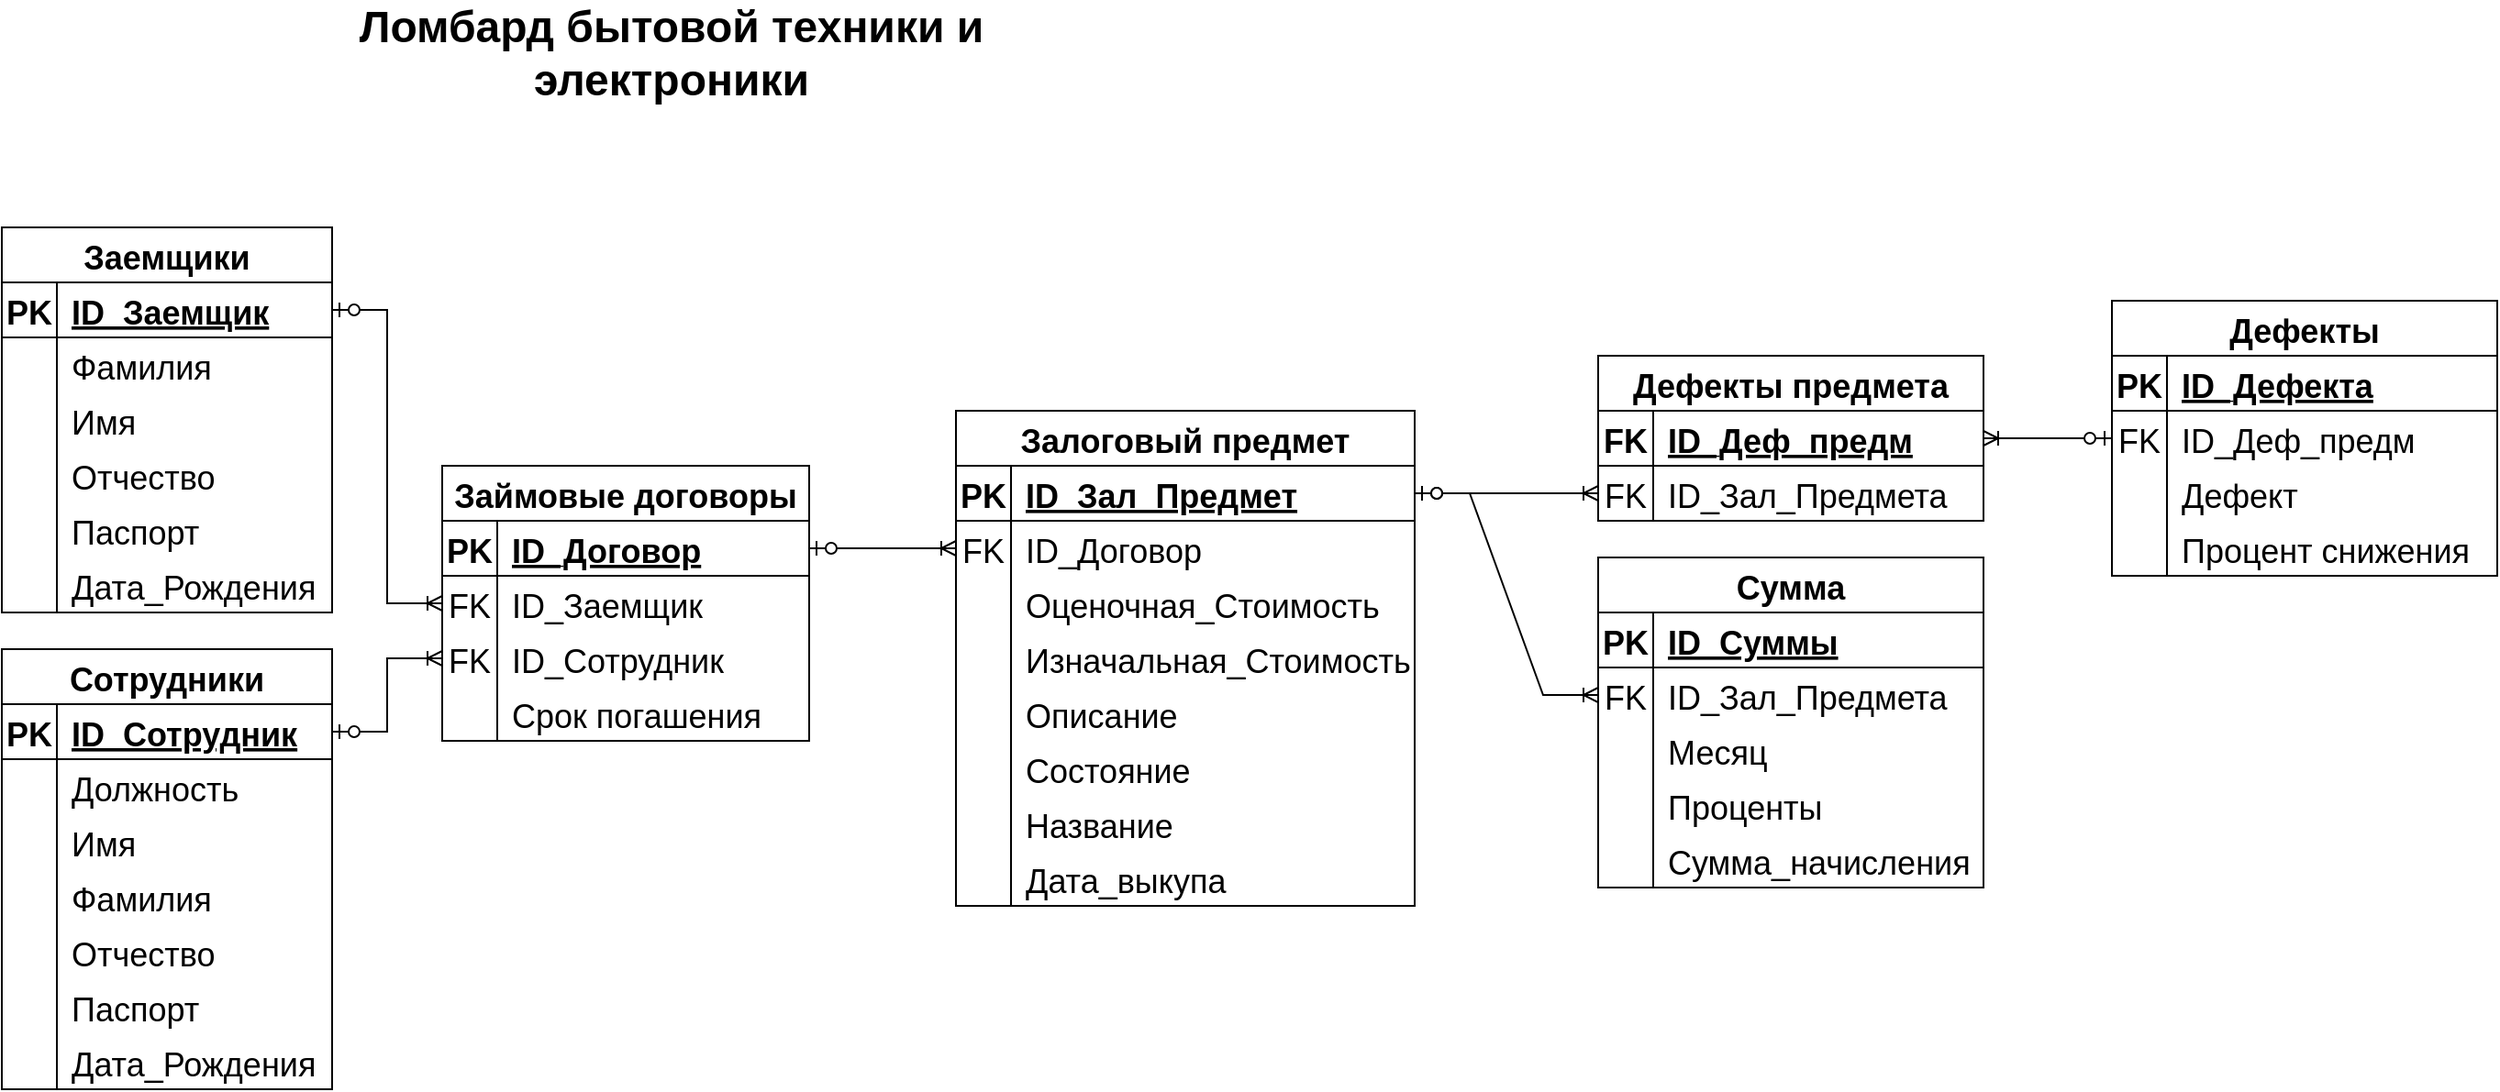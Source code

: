 <mxfile version="21.1.2" type="github">
  <diagram id="R2lEEEUBdFMjLlhIrx00" name="Page-1">
    <mxGraphModel dx="1476" dy="1918" grid="1" gridSize="10" guides="1" tooltips="1" connect="1" arrows="1" fold="1" page="1" pageScale="1" pageWidth="850" pageHeight="1100" math="0" shadow="0" extFonts="Permanent Marker^https://fonts.googleapis.com/css?family=Permanent+Marker">
      <root>
        <mxCell id="0" />
        <mxCell id="1" parent="0" />
        <mxCell id="cnQnPXzfRHeVAS9Msz1v-1" value="&lt;font style=&quot;font-size: 24px;&quot;&gt;&lt;b&gt;Ломбард бытовой техники и электроники&lt;br&gt;&lt;/b&gt;&lt;/font&gt;" style="text;html=1;strokeColor=none;fillColor=none;align=center;verticalAlign=middle;whiteSpace=wrap;rounded=0;" parent="1" vertex="1">
          <mxGeometry x="220" y="-90" width="470" height="30" as="geometry" />
        </mxCell>
        <mxCell id="cnQnPXzfRHeVAS9Msz1v-15" value="Сотрудники" style="shape=table;startSize=30;container=1;collapsible=1;childLayout=tableLayout;fixedRows=1;rowLines=0;fontStyle=1;align=center;resizeLast=1;fontSize=18;" parent="1" vertex="1">
          <mxGeometry x="90" y="250" width="180" height="240" as="geometry" />
        </mxCell>
        <mxCell id="cnQnPXzfRHeVAS9Msz1v-16" value="" style="shape=tableRow;horizontal=0;startSize=0;swimlaneHead=0;swimlaneBody=0;fillColor=none;collapsible=0;dropTarget=0;points=[[0,0.5],[1,0.5]];portConstraint=eastwest;top=0;left=0;right=0;bottom=1;fontSize=18;" parent="cnQnPXzfRHeVAS9Msz1v-15" vertex="1">
          <mxGeometry y="30" width="180" height="30" as="geometry" />
        </mxCell>
        <mxCell id="cnQnPXzfRHeVAS9Msz1v-17" value="PK" style="shape=partialRectangle;connectable=0;fillColor=none;top=0;left=0;bottom=0;right=0;fontStyle=1;overflow=hidden;fontSize=18;" parent="cnQnPXzfRHeVAS9Msz1v-16" vertex="1">
          <mxGeometry width="30" height="30" as="geometry">
            <mxRectangle width="30" height="30" as="alternateBounds" />
          </mxGeometry>
        </mxCell>
        <mxCell id="cnQnPXzfRHeVAS9Msz1v-18" value="ID_Сотрудник" style="shape=partialRectangle;connectable=0;fillColor=none;top=0;left=0;bottom=0;right=0;align=left;spacingLeft=6;fontStyle=5;overflow=hidden;fontSize=18;" parent="cnQnPXzfRHeVAS9Msz1v-16" vertex="1">
          <mxGeometry x="30" width="150" height="30" as="geometry">
            <mxRectangle width="150" height="30" as="alternateBounds" />
          </mxGeometry>
        </mxCell>
        <mxCell id="cnQnPXzfRHeVAS9Msz1v-19" value="" style="shape=tableRow;horizontal=0;startSize=0;swimlaneHead=0;swimlaneBody=0;fillColor=none;collapsible=0;dropTarget=0;points=[[0,0.5],[1,0.5]];portConstraint=eastwest;top=0;left=0;right=0;bottom=0;fontSize=18;" parent="cnQnPXzfRHeVAS9Msz1v-15" vertex="1">
          <mxGeometry y="60" width="180" height="30" as="geometry" />
        </mxCell>
        <mxCell id="cnQnPXzfRHeVAS9Msz1v-20" value="" style="shape=partialRectangle;connectable=0;fillColor=none;top=0;left=0;bottom=0;right=0;editable=1;overflow=hidden;fontSize=18;" parent="cnQnPXzfRHeVAS9Msz1v-19" vertex="1">
          <mxGeometry width="30" height="30" as="geometry">
            <mxRectangle width="30" height="30" as="alternateBounds" />
          </mxGeometry>
        </mxCell>
        <mxCell id="cnQnPXzfRHeVAS9Msz1v-21" value="Должность" style="shape=partialRectangle;connectable=0;fillColor=none;top=0;left=0;bottom=0;right=0;align=left;spacingLeft=6;overflow=hidden;fontSize=18;" parent="cnQnPXzfRHeVAS9Msz1v-19" vertex="1">
          <mxGeometry x="30" width="150" height="30" as="geometry">
            <mxRectangle width="150" height="30" as="alternateBounds" />
          </mxGeometry>
        </mxCell>
        <mxCell id="cnQnPXzfRHeVAS9Msz1v-22" value="" style="shape=tableRow;horizontal=0;startSize=0;swimlaneHead=0;swimlaneBody=0;fillColor=none;collapsible=0;dropTarget=0;points=[[0,0.5],[1,0.5]];portConstraint=eastwest;top=0;left=0;right=0;bottom=0;fontSize=18;" parent="cnQnPXzfRHeVAS9Msz1v-15" vertex="1">
          <mxGeometry y="90" width="180" height="30" as="geometry" />
        </mxCell>
        <mxCell id="cnQnPXzfRHeVAS9Msz1v-23" value="" style="shape=partialRectangle;connectable=0;fillColor=none;top=0;left=0;bottom=0;right=0;editable=1;overflow=hidden;fontSize=18;" parent="cnQnPXzfRHeVAS9Msz1v-22" vertex="1">
          <mxGeometry width="30" height="30" as="geometry">
            <mxRectangle width="30" height="30" as="alternateBounds" />
          </mxGeometry>
        </mxCell>
        <mxCell id="cnQnPXzfRHeVAS9Msz1v-24" value="Имя" style="shape=partialRectangle;connectable=0;fillColor=none;top=0;left=0;bottom=0;right=0;align=left;spacingLeft=6;overflow=hidden;fontSize=18;" parent="cnQnPXzfRHeVAS9Msz1v-22" vertex="1">
          <mxGeometry x="30" width="150" height="30" as="geometry">
            <mxRectangle width="150" height="30" as="alternateBounds" />
          </mxGeometry>
        </mxCell>
        <mxCell id="cnQnPXzfRHeVAS9Msz1v-25" value="" style="shape=tableRow;horizontal=0;startSize=0;swimlaneHead=0;swimlaneBody=0;fillColor=none;collapsible=0;dropTarget=0;points=[[0,0.5],[1,0.5]];portConstraint=eastwest;top=0;left=0;right=0;bottom=0;fontSize=18;" parent="cnQnPXzfRHeVAS9Msz1v-15" vertex="1">
          <mxGeometry y="120" width="180" height="30" as="geometry" />
        </mxCell>
        <mxCell id="cnQnPXzfRHeVAS9Msz1v-26" value="" style="shape=partialRectangle;connectable=0;fillColor=none;top=0;left=0;bottom=0;right=0;editable=1;overflow=hidden;fontSize=18;" parent="cnQnPXzfRHeVAS9Msz1v-25" vertex="1">
          <mxGeometry width="30" height="30" as="geometry">
            <mxRectangle width="30" height="30" as="alternateBounds" />
          </mxGeometry>
        </mxCell>
        <mxCell id="cnQnPXzfRHeVAS9Msz1v-27" value="Фамилия" style="shape=partialRectangle;connectable=0;fillColor=none;top=0;left=0;bottom=0;right=0;align=left;spacingLeft=6;overflow=hidden;fontSize=18;" parent="cnQnPXzfRHeVAS9Msz1v-25" vertex="1">
          <mxGeometry x="30" width="150" height="30" as="geometry">
            <mxRectangle width="150" height="30" as="alternateBounds" />
          </mxGeometry>
        </mxCell>
        <mxCell id="cnQnPXzfRHeVAS9Msz1v-80" value="" style="shape=tableRow;horizontal=0;startSize=0;swimlaneHead=0;swimlaneBody=0;fillColor=none;collapsible=0;dropTarget=0;points=[[0,0.5],[1,0.5]];portConstraint=eastwest;top=0;left=0;right=0;bottom=0;fontSize=18;" parent="cnQnPXzfRHeVAS9Msz1v-15" vertex="1">
          <mxGeometry y="150" width="180" height="30" as="geometry" />
        </mxCell>
        <mxCell id="cnQnPXzfRHeVAS9Msz1v-81" value="" style="shape=partialRectangle;connectable=0;fillColor=none;top=0;left=0;bottom=0;right=0;editable=1;overflow=hidden;fontSize=18;" parent="cnQnPXzfRHeVAS9Msz1v-80" vertex="1">
          <mxGeometry width="30" height="30" as="geometry">
            <mxRectangle width="30" height="30" as="alternateBounds" />
          </mxGeometry>
        </mxCell>
        <mxCell id="cnQnPXzfRHeVAS9Msz1v-82" value="Отчество" style="shape=partialRectangle;connectable=0;fillColor=none;top=0;left=0;bottom=0;right=0;align=left;spacingLeft=6;overflow=hidden;fontSize=18;" parent="cnQnPXzfRHeVAS9Msz1v-80" vertex="1">
          <mxGeometry x="30" width="150" height="30" as="geometry">
            <mxRectangle width="150" height="30" as="alternateBounds" />
          </mxGeometry>
        </mxCell>
        <mxCell id="cnQnPXzfRHeVAS9Msz1v-83" value="" style="shape=tableRow;horizontal=0;startSize=0;swimlaneHead=0;swimlaneBody=0;fillColor=none;collapsible=0;dropTarget=0;points=[[0,0.5],[1,0.5]];portConstraint=eastwest;top=0;left=0;right=0;bottom=0;fontSize=18;" parent="cnQnPXzfRHeVAS9Msz1v-15" vertex="1">
          <mxGeometry y="180" width="180" height="30" as="geometry" />
        </mxCell>
        <mxCell id="cnQnPXzfRHeVAS9Msz1v-84" value="" style="shape=partialRectangle;connectable=0;fillColor=none;top=0;left=0;bottom=0;right=0;editable=1;overflow=hidden;fontSize=18;" parent="cnQnPXzfRHeVAS9Msz1v-83" vertex="1">
          <mxGeometry width="30" height="30" as="geometry">
            <mxRectangle width="30" height="30" as="alternateBounds" />
          </mxGeometry>
        </mxCell>
        <mxCell id="cnQnPXzfRHeVAS9Msz1v-85" value="Паспорт" style="shape=partialRectangle;connectable=0;fillColor=none;top=0;left=0;bottom=0;right=0;align=left;spacingLeft=6;overflow=hidden;fontSize=18;" parent="cnQnPXzfRHeVAS9Msz1v-83" vertex="1">
          <mxGeometry x="30" width="150" height="30" as="geometry">
            <mxRectangle width="150" height="30" as="alternateBounds" />
          </mxGeometry>
        </mxCell>
        <mxCell id="cnQnPXzfRHeVAS9Msz1v-86" value="" style="shape=tableRow;horizontal=0;startSize=0;swimlaneHead=0;swimlaneBody=0;fillColor=none;collapsible=0;dropTarget=0;points=[[0,0.5],[1,0.5]];portConstraint=eastwest;top=0;left=0;right=0;bottom=0;fontSize=18;" parent="cnQnPXzfRHeVAS9Msz1v-15" vertex="1">
          <mxGeometry y="210" width="180" height="30" as="geometry" />
        </mxCell>
        <mxCell id="cnQnPXzfRHeVAS9Msz1v-87" value="" style="shape=partialRectangle;connectable=0;fillColor=none;top=0;left=0;bottom=0;right=0;editable=1;overflow=hidden;fontSize=18;" parent="cnQnPXzfRHeVAS9Msz1v-86" vertex="1">
          <mxGeometry width="30" height="30" as="geometry">
            <mxRectangle width="30" height="30" as="alternateBounds" />
          </mxGeometry>
        </mxCell>
        <mxCell id="cnQnPXzfRHeVAS9Msz1v-88" value="Дата_Рождения" style="shape=partialRectangle;connectable=0;fillColor=none;top=0;left=0;bottom=0;right=0;align=left;spacingLeft=6;overflow=hidden;fontSize=18;" parent="cnQnPXzfRHeVAS9Msz1v-86" vertex="1">
          <mxGeometry x="30" width="150" height="30" as="geometry">
            <mxRectangle width="150" height="30" as="alternateBounds" />
          </mxGeometry>
        </mxCell>
        <mxCell id="cnQnPXzfRHeVAS9Msz1v-28" value="Заемщики" style="shape=table;startSize=30;container=1;collapsible=1;childLayout=tableLayout;fixedRows=1;rowLines=0;fontStyle=1;align=center;resizeLast=1;fontSize=18;" parent="1" vertex="1">
          <mxGeometry x="90" y="20" width="180" height="210" as="geometry" />
        </mxCell>
        <mxCell id="cnQnPXzfRHeVAS9Msz1v-29" value="" style="shape=tableRow;horizontal=0;startSize=0;swimlaneHead=0;swimlaneBody=0;fillColor=none;collapsible=0;dropTarget=0;points=[[0,0.5],[1,0.5]];portConstraint=eastwest;top=0;left=0;right=0;bottom=1;fontSize=18;" parent="cnQnPXzfRHeVAS9Msz1v-28" vertex="1">
          <mxGeometry y="30" width="180" height="30" as="geometry" />
        </mxCell>
        <mxCell id="cnQnPXzfRHeVAS9Msz1v-30" value="PK" style="shape=partialRectangle;connectable=0;fillColor=none;top=0;left=0;bottom=0;right=0;fontStyle=1;overflow=hidden;fontSize=18;" parent="cnQnPXzfRHeVAS9Msz1v-29" vertex="1">
          <mxGeometry width="30" height="30" as="geometry">
            <mxRectangle width="30" height="30" as="alternateBounds" />
          </mxGeometry>
        </mxCell>
        <mxCell id="cnQnPXzfRHeVAS9Msz1v-31" value="ID_Заемщик" style="shape=partialRectangle;connectable=0;fillColor=none;top=0;left=0;bottom=0;right=0;align=left;spacingLeft=6;fontStyle=5;overflow=hidden;fontSize=18;" parent="cnQnPXzfRHeVAS9Msz1v-29" vertex="1">
          <mxGeometry x="30" width="150" height="30" as="geometry">
            <mxRectangle width="150" height="30" as="alternateBounds" />
          </mxGeometry>
        </mxCell>
        <mxCell id="cnQnPXzfRHeVAS9Msz1v-32" value="" style="shape=tableRow;horizontal=0;startSize=0;swimlaneHead=0;swimlaneBody=0;fillColor=none;collapsible=0;dropTarget=0;points=[[0,0.5],[1,0.5]];portConstraint=eastwest;top=0;left=0;right=0;bottom=0;fontSize=18;" parent="cnQnPXzfRHeVAS9Msz1v-28" vertex="1">
          <mxGeometry y="60" width="180" height="30" as="geometry" />
        </mxCell>
        <mxCell id="cnQnPXzfRHeVAS9Msz1v-33" value="" style="shape=partialRectangle;connectable=0;fillColor=none;top=0;left=0;bottom=0;right=0;editable=1;overflow=hidden;fontSize=18;" parent="cnQnPXzfRHeVAS9Msz1v-32" vertex="1">
          <mxGeometry width="30" height="30" as="geometry">
            <mxRectangle width="30" height="30" as="alternateBounds" />
          </mxGeometry>
        </mxCell>
        <mxCell id="cnQnPXzfRHeVAS9Msz1v-34" value="Фамилия" style="shape=partialRectangle;connectable=0;fillColor=none;top=0;left=0;bottom=0;right=0;align=left;spacingLeft=6;overflow=hidden;fontSize=18;" parent="cnQnPXzfRHeVAS9Msz1v-32" vertex="1">
          <mxGeometry x="30" width="150" height="30" as="geometry">
            <mxRectangle width="150" height="30" as="alternateBounds" />
          </mxGeometry>
        </mxCell>
        <mxCell id="cnQnPXzfRHeVAS9Msz1v-35" value="" style="shape=tableRow;horizontal=0;startSize=0;swimlaneHead=0;swimlaneBody=0;fillColor=none;collapsible=0;dropTarget=0;points=[[0,0.5],[1,0.5]];portConstraint=eastwest;top=0;left=0;right=0;bottom=0;fontSize=18;" parent="cnQnPXzfRHeVAS9Msz1v-28" vertex="1">
          <mxGeometry y="90" width="180" height="30" as="geometry" />
        </mxCell>
        <mxCell id="cnQnPXzfRHeVAS9Msz1v-36" value="" style="shape=partialRectangle;connectable=0;fillColor=none;top=0;left=0;bottom=0;right=0;editable=1;overflow=hidden;fontSize=18;" parent="cnQnPXzfRHeVAS9Msz1v-35" vertex="1">
          <mxGeometry width="30" height="30" as="geometry">
            <mxRectangle width="30" height="30" as="alternateBounds" />
          </mxGeometry>
        </mxCell>
        <mxCell id="cnQnPXzfRHeVAS9Msz1v-37" value="Имя" style="shape=partialRectangle;connectable=0;fillColor=none;top=0;left=0;bottom=0;right=0;align=left;spacingLeft=6;overflow=hidden;fontSize=18;" parent="cnQnPXzfRHeVAS9Msz1v-35" vertex="1">
          <mxGeometry x="30" width="150" height="30" as="geometry">
            <mxRectangle width="150" height="30" as="alternateBounds" />
          </mxGeometry>
        </mxCell>
        <mxCell id="cnQnPXzfRHeVAS9Msz1v-38" value="" style="shape=tableRow;horizontal=0;startSize=0;swimlaneHead=0;swimlaneBody=0;fillColor=none;collapsible=0;dropTarget=0;points=[[0,0.5],[1,0.5]];portConstraint=eastwest;top=0;left=0;right=0;bottom=0;fontSize=18;" parent="cnQnPXzfRHeVAS9Msz1v-28" vertex="1">
          <mxGeometry y="120" width="180" height="30" as="geometry" />
        </mxCell>
        <mxCell id="cnQnPXzfRHeVAS9Msz1v-39" value="" style="shape=partialRectangle;connectable=0;fillColor=none;top=0;left=0;bottom=0;right=0;editable=1;overflow=hidden;fontSize=18;" parent="cnQnPXzfRHeVAS9Msz1v-38" vertex="1">
          <mxGeometry width="30" height="30" as="geometry">
            <mxRectangle width="30" height="30" as="alternateBounds" />
          </mxGeometry>
        </mxCell>
        <mxCell id="cnQnPXzfRHeVAS9Msz1v-40" value="Отчество" style="shape=partialRectangle;connectable=0;fillColor=none;top=0;left=0;bottom=0;right=0;align=left;spacingLeft=6;overflow=hidden;fontSize=18;" parent="cnQnPXzfRHeVAS9Msz1v-38" vertex="1">
          <mxGeometry x="30" width="150" height="30" as="geometry">
            <mxRectangle width="150" height="30" as="alternateBounds" />
          </mxGeometry>
        </mxCell>
        <mxCell id="cnQnPXzfRHeVAS9Msz1v-89" value="" style="shape=tableRow;horizontal=0;startSize=0;swimlaneHead=0;swimlaneBody=0;fillColor=none;collapsible=0;dropTarget=0;points=[[0,0.5],[1,0.5]];portConstraint=eastwest;top=0;left=0;right=0;bottom=0;fontSize=18;" parent="cnQnPXzfRHeVAS9Msz1v-28" vertex="1">
          <mxGeometry y="150" width="180" height="30" as="geometry" />
        </mxCell>
        <mxCell id="cnQnPXzfRHeVAS9Msz1v-90" value="" style="shape=partialRectangle;connectable=0;fillColor=none;top=0;left=0;bottom=0;right=0;editable=1;overflow=hidden;fontSize=18;" parent="cnQnPXzfRHeVAS9Msz1v-89" vertex="1">
          <mxGeometry width="30" height="30" as="geometry">
            <mxRectangle width="30" height="30" as="alternateBounds" />
          </mxGeometry>
        </mxCell>
        <mxCell id="cnQnPXzfRHeVAS9Msz1v-91" value="Паспорт" style="shape=partialRectangle;connectable=0;fillColor=none;top=0;left=0;bottom=0;right=0;align=left;spacingLeft=6;overflow=hidden;fontSize=18;" parent="cnQnPXzfRHeVAS9Msz1v-89" vertex="1">
          <mxGeometry x="30" width="150" height="30" as="geometry">
            <mxRectangle width="150" height="30" as="alternateBounds" />
          </mxGeometry>
        </mxCell>
        <mxCell id="cnQnPXzfRHeVAS9Msz1v-92" value="" style="shape=tableRow;horizontal=0;startSize=0;swimlaneHead=0;swimlaneBody=0;fillColor=none;collapsible=0;dropTarget=0;points=[[0,0.5],[1,0.5]];portConstraint=eastwest;top=0;left=0;right=0;bottom=0;fontSize=18;" parent="cnQnPXzfRHeVAS9Msz1v-28" vertex="1">
          <mxGeometry y="180" width="180" height="30" as="geometry" />
        </mxCell>
        <mxCell id="cnQnPXzfRHeVAS9Msz1v-93" value="" style="shape=partialRectangle;connectable=0;fillColor=none;top=0;left=0;bottom=0;right=0;editable=1;overflow=hidden;fontSize=18;" parent="cnQnPXzfRHeVAS9Msz1v-92" vertex="1">
          <mxGeometry width="30" height="30" as="geometry">
            <mxRectangle width="30" height="30" as="alternateBounds" />
          </mxGeometry>
        </mxCell>
        <mxCell id="cnQnPXzfRHeVAS9Msz1v-94" value="Дата_Рождения" style="shape=partialRectangle;connectable=0;fillColor=none;top=0;left=0;bottom=0;right=0;align=left;spacingLeft=6;overflow=hidden;fontSize=18;" parent="cnQnPXzfRHeVAS9Msz1v-92" vertex="1">
          <mxGeometry x="30" width="150" height="30" as="geometry">
            <mxRectangle width="150" height="30" as="alternateBounds" />
          </mxGeometry>
        </mxCell>
        <mxCell id="cnQnPXzfRHeVAS9Msz1v-41" value="Займовые договоры" style="shape=table;startSize=30;container=1;collapsible=1;childLayout=tableLayout;fixedRows=1;rowLines=0;fontStyle=1;align=center;resizeLast=1;fontSize=18;" parent="1" vertex="1">
          <mxGeometry x="330" y="150" width="200" height="150" as="geometry" />
        </mxCell>
        <mxCell id="cnQnPXzfRHeVAS9Msz1v-42" value="" style="shape=tableRow;horizontal=0;startSize=0;swimlaneHead=0;swimlaneBody=0;fillColor=none;collapsible=0;dropTarget=0;points=[[0,0.5],[1,0.5]];portConstraint=eastwest;top=0;left=0;right=0;bottom=1;fontSize=18;" parent="cnQnPXzfRHeVAS9Msz1v-41" vertex="1">
          <mxGeometry y="30" width="200" height="30" as="geometry" />
        </mxCell>
        <mxCell id="cnQnPXzfRHeVAS9Msz1v-43" value="PK" style="shape=partialRectangle;connectable=0;fillColor=none;top=0;left=0;bottom=0;right=0;fontStyle=1;overflow=hidden;fontSize=18;" parent="cnQnPXzfRHeVAS9Msz1v-42" vertex="1">
          <mxGeometry width="30" height="30" as="geometry">
            <mxRectangle width="30" height="30" as="alternateBounds" />
          </mxGeometry>
        </mxCell>
        <mxCell id="cnQnPXzfRHeVAS9Msz1v-44" value="ID_Договор" style="shape=partialRectangle;connectable=0;fillColor=none;top=0;left=0;bottom=0;right=0;align=left;spacingLeft=6;fontStyle=5;overflow=hidden;fontSize=18;" parent="cnQnPXzfRHeVAS9Msz1v-42" vertex="1">
          <mxGeometry x="30" width="170" height="30" as="geometry">
            <mxRectangle width="170" height="30" as="alternateBounds" />
          </mxGeometry>
        </mxCell>
        <mxCell id="cnQnPXzfRHeVAS9Msz1v-48" value="" style="shape=tableRow;horizontal=0;startSize=0;swimlaneHead=0;swimlaneBody=0;fillColor=none;collapsible=0;dropTarget=0;points=[[0,0.5],[1,0.5]];portConstraint=eastwest;top=0;left=0;right=0;bottom=0;fontSize=18;" parent="cnQnPXzfRHeVAS9Msz1v-41" vertex="1">
          <mxGeometry y="60" width="200" height="30" as="geometry" />
        </mxCell>
        <mxCell id="cnQnPXzfRHeVAS9Msz1v-49" value="FK" style="shape=partialRectangle;connectable=0;fillColor=none;top=0;left=0;bottom=0;right=0;editable=1;overflow=hidden;fontSize=18;" parent="cnQnPXzfRHeVAS9Msz1v-48" vertex="1">
          <mxGeometry width="30" height="30" as="geometry">
            <mxRectangle width="30" height="30" as="alternateBounds" />
          </mxGeometry>
        </mxCell>
        <mxCell id="cnQnPXzfRHeVAS9Msz1v-50" value="ID_Заемщик" style="shape=partialRectangle;connectable=0;fillColor=none;top=0;left=0;bottom=0;right=0;align=left;spacingLeft=6;overflow=hidden;fontSize=18;" parent="cnQnPXzfRHeVAS9Msz1v-48" vertex="1">
          <mxGeometry x="30" width="170" height="30" as="geometry">
            <mxRectangle width="170" height="30" as="alternateBounds" />
          </mxGeometry>
        </mxCell>
        <mxCell id="cnQnPXzfRHeVAS9Msz1v-51" value="" style="shape=tableRow;horizontal=0;startSize=0;swimlaneHead=0;swimlaneBody=0;fillColor=none;collapsible=0;dropTarget=0;points=[[0,0.5],[1,0.5]];portConstraint=eastwest;top=0;left=0;right=0;bottom=0;fontSize=18;" parent="cnQnPXzfRHeVAS9Msz1v-41" vertex="1">
          <mxGeometry y="90" width="200" height="30" as="geometry" />
        </mxCell>
        <mxCell id="cnQnPXzfRHeVAS9Msz1v-52" value="FK" style="shape=partialRectangle;connectable=0;fillColor=none;top=0;left=0;bottom=0;right=0;editable=1;overflow=hidden;fontSize=18;" parent="cnQnPXzfRHeVAS9Msz1v-51" vertex="1">
          <mxGeometry width="30" height="30" as="geometry">
            <mxRectangle width="30" height="30" as="alternateBounds" />
          </mxGeometry>
        </mxCell>
        <mxCell id="cnQnPXzfRHeVAS9Msz1v-53" value="ID_Сотрудник" style="shape=partialRectangle;connectable=0;fillColor=none;top=0;left=0;bottom=0;right=0;align=left;spacingLeft=6;overflow=hidden;fontSize=18;" parent="cnQnPXzfRHeVAS9Msz1v-51" vertex="1">
          <mxGeometry x="30" width="170" height="30" as="geometry">
            <mxRectangle width="170" height="30" as="alternateBounds" />
          </mxGeometry>
        </mxCell>
        <mxCell id="cnQnPXzfRHeVAS9Msz1v-114" value="" style="shape=tableRow;horizontal=0;startSize=0;swimlaneHead=0;swimlaneBody=0;fillColor=none;collapsible=0;dropTarget=0;points=[[0,0.5],[1,0.5]];portConstraint=eastwest;top=0;left=0;right=0;bottom=0;fontSize=18;" parent="cnQnPXzfRHeVAS9Msz1v-41" vertex="1">
          <mxGeometry y="120" width="200" height="30" as="geometry" />
        </mxCell>
        <mxCell id="cnQnPXzfRHeVAS9Msz1v-115" value="" style="shape=partialRectangle;connectable=0;fillColor=none;top=0;left=0;bottom=0;right=0;editable=1;overflow=hidden;fontSize=18;" parent="cnQnPXzfRHeVAS9Msz1v-114" vertex="1">
          <mxGeometry width="30" height="30" as="geometry">
            <mxRectangle width="30" height="30" as="alternateBounds" />
          </mxGeometry>
        </mxCell>
        <mxCell id="cnQnPXzfRHeVAS9Msz1v-116" value="Срок погашения" style="shape=partialRectangle;connectable=0;fillColor=none;top=0;left=0;bottom=0;right=0;align=left;spacingLeft=6;overflow=hidden;fontSize=18;" parent="cnQnPXzfRHeVAS9Msz1v-114" vertex="1">
          <mxGeometry x="30" width="170" height="30" as="geometry">
            <mxRectangle width="170" height="30" as="alternateBounds" />
          </mxGeometry>
        </mxCell>
        <mxCell id="cnQnPXzfRHeVAS9Msz1v-54" value="Залоговый предмет" style="shape=table;startSize=30;container=1;collapsible=1;childLayout=tableLayout;fixedRows=1;rowLines=0;fontStyle=1;align=center;resizeLast=1;fontSize=18;" parent="1" vertex="1">
          <mxGeometry x="610" y="120" width="250" height="270" as="geometry" />
        </mxCell>
        <mxCell id="cnQnPXzfRHeVAS9Msz1v-55" value="" style="shape=tableRow;horizontal=0;startSize=0;swimlaneHead=0;swimlaneBody=0;fillColor=none;collapsible=0;dropTarget=0;points=[[0,0.5],[1,0.5]];portConstraint=eastwest;top=0;left=0;right=0;bottom=1;fontSize=18;" parent="cnQnPXzfRHeVAS9Msz1v-54" vertex="1">
          <mxGeometry y="30" width="250" height="30" as="geometry" />
        </mxCell>
        <mxCell id="cnQnPXzfRHeVAS9Msz1v-56" value="PK" style="shape=partialRectangle;connectable=0;fillColor=none;top=0;left=0;bottom=0;right=0;fontStyle=1;overflow=hidden;fontSize=18;" parent="cnQnPXzfRHeVAS9Msz1v-55" vertex="1">
          <mxGeometry width="30" height="30" as="geometry">
            <mxRectangle width="30" height="30" as="alternateBounds" />
          </mxGeometry>
        </mxCell>
        <mxCell id="cnQnPXzfRHeVAS9Msz1v-57" value="ID_Зал_Предмет" style="shape=partialRectangle;connectable=0;fillColor=none;top=0;left=0;bottom=0;right=0;align=left;spacingLeft=6;fontStyle=5;overflow=hidden;fontSize=18;" parent="cnQnPXzfRHeVAS9Msz1v-55" vertex="1">
          <mxGeometry x="30" width="220" height="30" as="geometry">
            <mxRectangle width="220" height="30" as="alternateBounds" />
          </mxGeometry>
        </mxCell>
        <mxCell id="LbuiOVYZbBB1ySphEuYc-32" value="" style="shape=tableRow;horizontal=0;startSize=0;swimlaneHead=0;swimlaneBody=0;fillColor=none;collapsible=0;dropTarget=0;points=[[0,0.5],[1,0.5]];portConstraint=eastwest;top=0;left=0;right=0;bottom=0;fontSize=18;" parent="cnQnPXzfRHeVAS9Msz1v-54" vertex="1">
          <mxGeometry y="60" width="250" height="30" as="geometry" />
        </mxCell>
        <mxCell id="LbuiOVYZbBB1ySphEuYc-33" value="FK" style="shape=partialRectangle;connectable=0;fillColor=none;top=0;left=0;bottom=0;right=0;editable=1;overflow=hidden;fontSize=18;" parent="LbuiOVYZbBB1ySphEuYc-32" vertex="1">
          <mxGeometry width="30" height="30" as="geometry">
            <mxRectangle width="30" height="30" as="alternateBounds" />
          </mxGeometry>
        </mxCell>
        <mxCell id="LbuiOVYZbBB1ySphEuYc-34" value="ID_Договор" style="shape=partialRectangle;connectable=0;fillColor=none;top=0;left=0;bottom=0;right=0;align=left;spacingLeft=6;overflow=hidden;fontSize=18;" parent="LbuiOVYZbBB1ySphEuYc-32" vertex="1">
          <mxGeometry x="30" width="220" height="30" as="geometry">
            <mxRectangle width="220" height="30" as="alternateBounds" />
          </mxGeometry>
        </mxCell>
        <mxCell id="cnQnPXzfRHeVAS9Msz1v-58" value="" style="shape=tableRow;horizontal=0;startSize=0;swimlaneHead=0;swimlaneBody=0;fillColor=none;collapsible=0;dropTarget=0;points=[[0,0.5],[1,0.5]];portConstraint=eastwest;top=0;left=0;right=0;bottom=0;fontSize=18;" parent="cnQnPXzfRHeVAS9Msz1v-54" vertex="1">
          <mxGeometry y="90" width="250" height="30" as="geometry" />
        </mxCell>
        <mxCell id="cnQnPXzfRHeVAS9Msz1v-59" value="" style="shape=partialRectangle;connectable=0;fillColor=none;top=0;left=0;bottom=0;right=0;editable=1;overflow=hidden;fontSize=18;" parent="cnQnPXzfRHeVAS9Msz1v-58" vertex="1">
          <mxGeometry width="30" height="30" as="geometry">
            <mxRectangle width="30" height="30" as="alternateBounds" />
          </mxGeometry>
        </mxCell>
        <mxCell id="cnQnPXzfRHeVAS9Msz1v-60" value="Оценочная_Стоимость" style="shape=partialRectangle;connectable=0;fillColor=none;top=0;left=0;bottom=0;right=0;align=left;spacingLeft=6;overflow=hidden;fontSize=18;" parent="cnQnPXzfRHeVAS9Msz1v-58" vertex="1">
          <mxGeometry x="30" width="220" height="30" as="geometry">
            <mxRectangle width="220" height="30" as="alternateBounds" />
          </mxGeometry>
        </mxCell>
        <mxCell id="LbuiOVYZbBB1ySphEuYc-50" value="" style="shape=tableRow;horizontal=0;startSize=0;swimlaneHead=0;swimlaneBody=0;fillColor=none;collapsible=0;dropTarget=0;points=[[0,0.5],[1,0.5]];portConstraint=eastwest;top=0;left=0;right=0;bottom=0;fontSize=18;" parent="cnQnPXzfRHeVAS9Msz1v-54" vertex="1">
          <mxGeometry y="120" width="250" height="30" as="geometry" />
        </mxCell>
        <mxCell id="LbuiOVYZbBB1ySphEuYc-51" value="" style="shape=partialRectangle;connectable=0;fillColor=none;top=0;left=0;bottom=0;right=0;editable=1;overflow=hidden;fontSize=18;" parent="LbuiOVYZbBB1ySphEuYc-50" vertex="1">
          <mxGeometry width="30" height="30" as="geometry">
            <mxRectangle width="30" height="30" as="alternateBounds" />
          </mxGeometry>
        </mxCell>
        <mxCell id="LbuiOVYZbBB1ySphEuYc-52" value="Изначальная_Стоимость" style="shape=partialRectangle;connectable=0;fillColor=none;top=0;left=0;bottom=0;right=0;align=left;spacingLeft=6;overflow=hidden;fontSize=18;" parent="LbuiOVYZbBB1ySphEuYc-50" vertex="1">
          <mxGeometry x="30" width="220" height="30" as="geometry">
            <mxRectangle width="220" height="30" as="alternateBounds" />
          </mxGeometry>
        </mxCell>
        <mxCell id="cnQnPXzfRHeVAS9Msz1v-61" value="" style="shape=tableRow;horizontal=0;startSize=0;swimlaneHead=0;swimlaneBody=0;fillColor=none;collapsible=0;dropTarget=0;points=[[0,0.5],[1,0.5]];portConstraint=eastwest;top=0;left=0;right=0;bottom=0;fontSize=18;" parent="cnQnPXzfRHeVAS9Msz1v-54" vertex="1">
          <mxGeometry y="150" width="250" height="30" as="geometry" />
        </mxCell>
        <mxCell id="cnQnPXzfRHeVAS9Msz1v-62" value="" style="shape=partialRectangle;connectable=0;fillColor=none;top=0;left=0;bottom=0;right=0;editable=1;overflow=hidden;fontSize=18;" parent="cnQnPXzfRHeVAS9Msz1v-61" vertex="1">
          <mxGeometry width="30" height="30" as="geometry">
            <mxRectangle width="30" height="30" as="alternateBounds" />
          </mxGeometry>
        </mxCell>
        <mxCell id="cnQnPXzfRHeVAS9Msz1v-63" value="Описание" style="shape=partialRectangle;connectable=0;fillColor=none;top=0;left=0;bottom=0;right=0;align=left;spacingLeft=6;overflow=hidden;fontSize=18;" parent="cnQnPXzfRHeVAS9Msz1v-61" vertex="1">
          <mxGeometry x="30" width="220" height="30" as="geometry">
            <mxRectangle width="220" height="30" as="alternateBounds" />
          </mxGeometry>
        </mxCell>
        <mxCell id="LbuiOVYZbBB1ySphEuYc-60" value="" style="shape=tableRow;horizontal=0;startSize=0;swimlaneHead=0;swimlaneBody=0;fillColor=none;collapsible=0;dropTarget=0;points=[[0,0.5],[1,0.5]];portConstraint=eastwest;top=0;left=0;right=0;bottom=0;fontSize=18;" parent="cnQnPXzfRHeVAS9Msz1v-54" vertex="1">
          <mxGeometry y="180" width="250" height="30" as="geometry" />
        </mxCell>
        <mxCell id="LbuiOVYZbBB1ySphEuYc-61" value="" style="shape=partialRectangle;connectable=0;fillColor=none;top=0;left=0;bottom=0;right=0;editable=1;overflow=hidden;fontSize=18;" parent="LbuiOVYZbBB1ySphEuYc-60" vertex="1">
          <mxGeometry width="30" height="30" as="geometry">
            <mxRectangle width="30" height="30" as="alternateBounds" />
          </mxGeometry>
        </mxCell>
        <mxCell id="LbuiOVYZbBB1ySphEuYc-62" value="Состояние" style="shape=partialRectangle;connectable=0;fillColor=none;top=0;left=0;bottom=0;right=0;align=left;spacingLeft=6;overflow=hidden;fontSize=18;" parent="LbuiOVYZbBB1ySphEuYc-60" vertex="1">
          <mxGeometry x="30" width="220" height="30" as="geometry">
            <mxRectangle width="220" height="30" as="alternateBounds" />
          </mxGeometry>
        </mxCell>
        <mxCell id="cnQnPXzfRHeVAS9Msz1v-64" value="" style="shape=tableRow;horizontal=0;startSize=0;swimlaneHead=0;swimlaneBody=0;fillColor=none;collapsible=0;dropTarget=0;points=[[0,0.5],[1,0.5]];portConstraint=eastwest;top=0;left=0;right=0;bottom=0;fontSize=18;" parent="cnQnPXzfRHeVAS9Msz1v-54" vertex="1">
          <mxGeometry y="210" width="250" height="30" as="geometry" />
        </mxCell>
        <mxCell id="cnQnPXzfRHeVAS9Msz1v-65" value="" style="shape=partialRectangle;connectable=0;fillColor=none;top=0;left=0;bottom=0;right=0;editable=1;overflow=hidden;fontSize=18;" parent="cnQnPXzfRHeVAS9Msz1v-64" vertex="1">
          <mxGeometry width="30" height="30" as="geometry">
            <mxRectangle width="30" height="30" as="alternateBounds" />
          </mxGeometry>
        </mxCell>
        <mxCell id="cnQnPXzfRHeVAS9Msz1v-66" value="Название" style="shape=partialRectangle;connectable=0;fillColor=none;top=0;left=0;bottom=0;right=0;align=left;spacingLeft=6;overflow=hidden;fontSize=18;" parent="cnQnPXzfRHeVAS9Msz1v-64" vertex="1">
          <mxGeometry x="30" width="220" height="30" as="geometry">
            <mxRectangle width="220" height="30" as="alternateBounds" />
          </mxGeometry>
        </mxCell>
        <mxCell id="LbuiOVYZbBB1ySphEuYc-69" value="" style="shape=tableRow;horizontal=0;startSize=0;swimlaneHead=0;swimlaneBody=0;fillColor=none;collapsible=0;dropTarget=0;points=[[0,0.5],[1,0.5]];portConstraint=eastwest;top=0;left=0;right=0;bottom=0;fontSize=18;" parent="cnQnPXzfRHeVAS9Msz1v-54" vertex="1">
          <mxGeometry y="240" width="250" height="30" as="geometry" />
        </mxCell>
        <mxCell id="LbuiOVYZbBB1ySphEuYc-70" value="" style="shape=partialRectangle;connectable=0;fillColor=none;top=0;left=0;bottom=0;right=0;editable=1;overflow=hidden;fontSize=18;" parent="LbuiOVYZbBB1ySphEuYc-69" vertex="1">
          <mxGeometry width="30" height="30" as="geometry">
            <mxRectangle width="30" height="30" as="alternateBounds" />
          </mxGeometry>
        </mxCell>
        <mxCell id="LbuiOVYZbBB1ySphEuYc-71" value="Дата_выкупа" style="shape=partialRectangle;connectable=0;fillColor=none;top=0;left=0;bottom=0;right=0;align=left;spacingLeft=6;overflow=hidden;fontSize=18;" parent="LbuiOVYZbBB1ySphEuYc-69" vertex="1">
          <mxGeometry x="30" width="220" height="30" as="geometry">
            <mxRectangle width="220" height="30" as="alternateBounds" />
          </mxGeometry>
        </mxCell>
        <mxCell id="cnQnPXzfRHeVAS9Msz1v-123" value="" style="edgeStyle=entityRelationEdgeStyle;fontSize=12;html=1;endArrow=ERoneToMany;startArrow=ERzeroToOne;rounded=0;exitX=1;exitY=0.5;exitDx=0;exitDy=0;entryX=0;entryY=0.5;entryDx=0;entryDy=0;" parent="1" source="cnQnPXzfRHeVAS9Msz1v-16" target="cnQnPXzfRHeVAS9Msz1v-51" edge="1">
          <mxGeometry width="100" height="100" relative="1" as="geometry">
            <mxPoint x="300" y="450" as="sourcePoint" />
            <mxPoint x="400" y="350" as="targetPoint" />
          </mxGeometry>
        </mxCell>
        <mxCell id="cnQnPXzfRHeVAS9Msz1v-125" value="" style="edgeStyle=entityRelationEdgeStyle;fontSize=12;html=1;endArrow=ERoneToMany;startArrow=ERzeroToOne;rounded=0;exitX=1;exitY=0.5;exitDx=0;exitDy=0;entryX=0;entryY=0.5;entryDx=0;entryDy=0;" parent="1" source="cnQnPXzfRHeVAS9Msz1v-29" target="cnQnPXzfRHeVAS9Msz1v-48" edge="1">
          <mxGeometry width="100" height="100" relative="1" as="geometry">
            <mxPoint x="400" y="460" as="sourcePoint" />
            <mxPoint x="500" y="360" as="targetPoint" />
          </mxGeometry>
        </mxCell>
        <mxCell id="LbuiOVYZbBB1ySphEuYc-36" value="" style="edgeStyle=entityRelationEdgeStyle;fontSize=12;html=1;endArrow=ERoneToMany;startArrow=ERzeroToOne;rounded=0;exitX=1;exitY=0.5;exitDx=0;exitDy=0;entryX=0;entryY=0.5;entryDx=0;entryDy=0;" parent="1" source="cnQnPXzfRHeVAS9Msz1v-42" target="LbuiOVYZbBB1ySphEuYc-32" edge="1">
          <mxGeometry width="100" height="100" relative="1" as="geometry">
            <mxPoint x="520" y="250" as="sourcePoint" />
            <mxPoint x="580" y="310" as="targetPoint" />
          </mxGeometry>
        </mxCell>
        <mxCell id="LbuiOVYZbBB1ySphEuYc-37" value="Дефекты" style="shape=table;startSize=30;container=1;collapsible=1;childLayout=tableLayout;fixedRows=1;rowLines=0;fontStyle=1;align=center;resizeLast=1;fontSize=18;" parent="1" vertex="1">
          <mxGeometry x="1240" y="60" width="210" height="150" as="geometry" />
        </mxCell>
        <mxCell id="LbuiOVYZbBB1ySphEuYc-38" value="" style="shape=tableRow;horizontal=0;startSize=0;swimlaneHead=0;swimlaneBody=0;fillColor=none;collapsible=0;dropTarget=0;points=[[0,0.5],[1,0.5]];portConstraint=eastwest;top=0;left=0;right=0;bottom=1;fontSize=18;" parent="LbuiOVYZbBB1ySphEuYc-37" vertex="1">
          <mxGeometry y="30" width="210" height="30" as="geometry" />
        </mxCell>
        <mxCell id="LbuiOVYZbBB1ySphEuYc-39" value="PK" style="shape=partialRectangle;connectable=0;fillColor=none;top=0;left=0;bottom=0;right=0;fontStyle=1;overflow=hidden;fontSize=18;" parent="LbuiOVYZbBB1ySphEuYc-38" vertex="1">
          <mxGeometry width="30" height="30" as="geometry">
            <mxRectangle width="30" height="30" as="alternateBounds" />
          </mxGeometry>
        </mxCell>
        <mxCell id="LbuiOVYZbBB1ySphEuYc-40" value="ID_Дефекта" style="shape=partialRectangle;connectable=0;fillColor=none;top=0;left=0;bottom=0;right=0;align=left;spacingLeft=6;fontStyle=5;overflow=hidden;fontSize=18;" parent="LbuiOVYZbBB1ySphEuYc-38" vertex="1">
          <mxGeometry x="30" width="180" height="30" as="geometry">
            <mxRectangle width="180" height="30" as="alternateBounds" />
          </mxGeometry>
        </mxCell>
        <mxCell id="LbuiOVYZbBB1ySphEuYc-56" value="" style="shape=tableRow;horizontal=0;startSize=0;swimlaneHead=0;swimlaneBody=0;fillColor=none;collapsible=0;dropTarget=0;points=[[0,0.5],[1,0.5]];portConstraint=eastwest;top=0;left=0;right=0;bottom=0;fontSize=18;" parent="LbuiOVYZbBB1ySphEuYc-37" vertex="1">
          <mxGeometry y="60" width="210" height="30" as="geometry" />
        </mxCell>
        <mxCell id="LbuiOVYZbBB1ySphEuYc-57" value="FK" style="shape=partialRectangle;connectable=0;fillColor=none;top=0;left=0;bottom=0;right=0;editable=1;overflow=hidden;fontSize=18;" parent="LbuiOVYZbBB1ySphEuYc-56" vertex="1">
          <mxGeometry width="30" height="30" as="geometry">
            <mxRectangle width="30" height="30" as="alternateBounds" />
          </mxGeometry>
        </mxCell>
        <mxCell id="LbuiOVYZbBB1ySphEuYc-58" value="ID_Деф_предм" style="shape=partialRectangle;connectable=0;fillColor=none;top=0;left=0;bottom=0;right=0;align=left;spacingLeft=6;overflow=hidden;fontSize=18;" parent="LbuiOVYZbBB1ySphEuYc-56" vertex="1">
          <mxGeometry x="30" width="180" height="30" as="geometry">
            <mxRectangle width="180" height="30" as="alternateBounds" />
          </mxGeometry>
        </mxCell>
        <mxCell id="LbuiOVYZbBB1ySphEuYc-41" value="" style="shape=tableRow;horizontal=0;startSize=0;swimlaneHead=0;swimlaneBody=0;fillColor=none;collapsible=0;dropTarget=0;points=[[0,0.5],[1,0.5]];portConstraint=eastwest;top=0;left=0;right=0;bottom=0;fontSize=18;" parent="LbuiOVYZbBB1ySphEuYc-37" vertex="1">
          <mxGeometry y="90" width="210" height="30" as="geometry" />
        </mxCell>
        <mxCell id="LbuiOVYZbBB1ySphEuYc-42" value="" style="shape=partialRectangle;connectable=0;fillColor=none;top=0;left=0;bottom=0;right=0;editable=1;overflow=hidden;fontSize=18;" parent="LbuiOVYZbBB1ySphEuYc-41" vertex="1">
          <mxGeometry width="30" height="30" as="geometry">
            <mxRectangle width="30" height="30" as="alternateBounds" />
          </mxGeometry>
        </mxCell>
        <mxCell id="LbuiOVYZbBB1ySphEuYc-43" value="Дефект" style="shape=partialRectangle;connectable=0;fillColor=none;top=0;left=0;bottom=0;right=0;align=left;spacingLeft=6;overflow=hidden;fontSize=18;" parent="LbuiOVYZbBB1ySphEuYc-41" vertex="1">
          <mxGeometry x="30" width="180" height="30" as="geometry">
            <mxRectangle width="180" height="30" as="alternateBounds" />
          </mxGeometry>
        </mxCell>
        <mxCell id="LbuiOVYZbBB1ySphEuYc-44" value="" style="shape=tableRow;horizontal=0;startSize=0;swimlaneHead=0;swimlaneBody=0;fillColor=none;collapsible=0;dropTarget=0;points=[[0,0.5],[1,0.5]];portConstraint=eastwest;top=0;left=0;right=0;bottom=0;fontSize=18;" parent="LbuiOVYZbBB1ySphEuYc-37" vertex="1">
          <mxGeometry y="120" width="210" height="30" as="geometry" />
        </mxCell>
        <mxCell id="LbuiOVYZbBB1ySphEuYc-45" value="" style="shape=partialRectangle;connectable=0;fillColor=none;top=0;left=0;bottom=0;right=0;editable=1;overflow=hidden;fontSize=18;" parent="LbuiOVYZbBB1ySphEuYc-44" vertex="1">
          <mxGeometry width="30" height="30" as="geometry">
            <mxRectangle width="30" height="30" as="alternateBounds" />
          </mxGeometry>
        </mxCell>
        <mxCell id="LbuiOVYZbBB1ySphEuYc-46" value="Процент снижения" style="shape=partialRectangle;connectable=0;fillColor=none;top=0;left=0;bottom=0;right=0;align=left;spacingLeft=6;overflow=hidden;fontSize=18;" parent="LbuiOVYZbBB1ySphEuYc-44" vertex="1">
          <mxGeometry x="30" width="180" height="30" as="geometry">
            <mxRectangle width="180" height="30" as="alternateBounds" />
          </mxGeometry>
        </mxCell>
        <mxCell id="LbuiOVYZbBB1ySphEuYc-75" value="Сумма" style="shape=table;startSize=30;container=1;collapsible=1;childLayout=tableLayout;fixedRows=1;rowLines=0;fontStyle=1;align=center;resizeLast=1;fontSize=18;" parent="1" vertex="1">
          <mxGeometry x="960" y="200" width="210" height="180" as="geometry" />
        </mxCell>
        <mxCell id="LbuiOVYZbBB1ySphEuYc-76" value="" style="shape=tableRow;horizontal=0;startSize=0;swimlaneHead=0;swimlaneBody=0;fillColor=none;collapsible=0;dropTarget=0;points=[[0,0.5],[1,0.5]];portConstraint=eastwest;top=0;left=0;right=0;bottom=1;fontSize=18;" parent="LbuiOVYZbBB1ySphEuYc-75" vertex="1">
          <mxGeometry y="30" width="210" height="30" as="geometry" />
        </mxCell>
        <mxCell id="LbuiOVYZbBB1ySphEuYc-77" value="PK" style="shape=partialRectangle;connectable=0;fillColor=none;top=0;left=0;bottom=0;right=0;fontStyle=1;overflow=hidden;fontSize=18;" parent="LbuiOVYZbBB1ySphEuYc-76" vertex="1">
          <mxGeometry width="30" height="30" as="geometry">
            <mxRectangle width="30" height="30" as="alternateBounds" />
          </mxGeometry>
        </mxCell>
        <mxCell id="LbuiOVYZbBB1ySphEuYc-78" value="ID_Суммы" style="shape=partialRectangle;connectable=0;fillColor=none;top=0;left=0;bottom=0;right=0;align=left;spacingLeft=6;fontStyle=5;overflow=hidden;fontSize=18;" parent="LbuiOVYZbBB1ySphEuYc-76" vertex="1">
          <mxGeometry x="30" width="180" height="30" as="geometry">
            <mxRectangle width="180" height="30" as="alternateBounds" />
          </mxGeometry>
        </mxCell>
        <mxCell id="LbuiOVYZbBB1ySphEuYc-79" value="" style="shape=tableRow;horizontal=0;startSize=0;swimlaneHead=0;swimlaneBody=0;fillColor=none;collapsible=0;dropTarget=0;points=[[0,0.5],[1,0.5]];portConstraint=eastwest;top=0;left=0;right=0;bottom=0;fontSize=18;" parent="LbuiOVYZbBB1ySphEuYc-75" vertex="1">
          <mxGeometry y="60" width="210" height="30" as="geometry" />
        </mxCell>
        <mxCell id="LbuiOVYZbBB1ySphEuYc-80" value="FK" style="shape=partialRectangle;connectable=0;fillColor=none;top=0;left=0;bottom=0;right=0;editable=1;overflow=hidden;fontSize=18;" parent="LbuiOVYZbBB1ySphEuYc-79" vertex="1">
          <mxGeometry width="30" height="30" as="geometry">
            <mxRectangle width="30" height="30" as="alternateBounds" />
          </mxGeometry>
        </mxCell>
        <mxCell id="LbuiOVYZbBB1ySphEuYc-81" value="ID_Зал_Предмета" style="shape=partialRectangle;connectable=0;fillColor=none;top=0;left=0;bottom=0;right=0;align=left;spacingLeft=6;overflow=hidden;fontSize=18;" parent="LbuiOVYZbBB1ySphEuYc-79" vertex="1">
          <mxGeometry x="30" width="180" height="30" as="geometry">
            <mxRectangle width="180" height="30" as="alternateBounds" />
          </mxGeometry>
        </mxCell>
        <mxCell id="LbuiOVYZbBB1ySphEuYc-82" value="" style="shape=tableRow;horizontal=0;startSize=0;swimlaneHead=0;swimlaneBody=0;fillColor=none;collapsible=0;dropTarget=0;points=[[0,0.5],[1,0.5]];portConstraint=eastwest;top=0;left=0;right=0;bottom=0;fontSize=18;" parent="LbuiOVYZbBB1ySphEuYc-75" vertex="1">
          <mxGeometry y="90" width="210" height="30" as="geometry" />
        </mxCell>
        <mxCell id="LbuiOVYZbBB1ySphEuYc-83" value="" style="shape=partialRectangle;connectable=0;fillColor=none;top=0;left=0;bottom=0;right=0;editable=1;overflow=hidden;fontSize=18;" parent="LbuiOVYZbBB1ySphEuYc-82" vertex="1">
          <mxGeometry width="30" height="30" as="geometry">
            <mxRectangle width="30" height="30" as="alternateBounds" />
          </mxGeometry>
        </mxCell>
        <mxCell id="LbuiOVYZbBB1ySphEuYc-84" value="Месяц" style="shape=partialRectangle;connectable=0;fillColor=none;top=0;left=0;bottom=0;right=0;align=left;spacingLeft=6;overflow=hidden;fontSize=18;" parent="LbuiOVYZbBB1ySphEuYc-82" vertex="1">
          <mxGeometry x="30" width="180" height="30" as="geometry">
            <mxRectangle width="180" height="30" as="alternateBounds" />
          </mxGeometry>
        </mxCell>
        <mxCell id="LbuiOVYZbBB1ySphEuYc-85" value="" style="shape=tableRow;horizontal=0;startSize=0;swimlaneHead=0;swimlaneBody=0;fillColor=none;collapsible=0;dropTarget=0;points=[[0,0.5],[1,0.5]];portConstraint=eastwest;top=0;left=0;right=0;bottom=0;fontSize=18;" parent="LbuiOVYZbBB1ySphEuYc-75" vertex="1">
          <mxGeometry y="120" width="210" height="30" as="geometry" />
        </mxCell>
        <mxCell id="LbuiOVYZbBB1ySphEuYc-86" value="" style="shape=partialRectangle;connectable=0;fillColor=none;top=0;left=0;bottom=0;right=0;editable=1;overflow=hidden;fontSize=18;" parent="LbuiOVYZbBB1ySphEuYc-85" vertex="1">
          <mxGeometry width="30" height="30" as="geometry">
            <mxRectangle width="30" height="30" as="alternateBounds" />
          </mxGeometry>
        </mxCell>
        <mxCell id="LbuiOVYZbBB1ySphEuYc-87" value="Проценты" style="shape=partialRectangle;connectable=0;fillColor=none;top=0;left=0;bottom=0;right=0;align=left;spacingLeft=6;overflow=hidden;fontSize=18;" parent="LbuiOVYZbBB1ySphEuYc-85" vertex="1">
          <mxGeometry x="30" width="180" height="30" as="geometry">
            <mxRectangle width="180" height="30" as="alternateBounds" />
          </mxGeometry>
        </mxCell>
        <mxCell id="LbuiOVYZbBB1ySphEuYc-89" value="" style="shape=tableRow;horizontal=0;startSize=0;swimlaneHead=0;swimlaneBody=0;fillColor=none;collapsible=0;dropTarget=0;points=[[0,0.5],[1,0.5]];portConstraint=eastwest;top=0;left=0;right=0;bottom=0;fontSize=18;" parent="LbuiOVYZbBB1ySphEuYc-75" vertex="1">
          <mxGeometry y="150" width="210" height="30" as="geometry" />
        </mxCell>
        <mxCell id="LbuiOVYZbBB1ySphEuYc-90" value="" style="shape=partialRectangle;connectable=0;fillColor=none;top=0;left=0;bottom=0;right=0;editable=1;overflow=hidden;fontSize=18;" parent="LbuiOVYZbBB1ySphEuYc-89" vertex="1">
          <mxGeometry width="30" height="30" as="geometry">
            <mxRectangle width="30" height="30" as="alternateBounds" />
          </mxGeometry>
        </mxCell>
        <mxCell id="LbuiOVYZbBB1ySphEuYc-91" value="Сумма_начисления" style="shape=partialRectangle;connectable=0;fillColor=none;top=0;left=0;bottom=0;right=0;align=left;spacingLeft=6;overflow=hidden;fontSize=18;" parent="LbuiOVYZbBB1ySphEuYc-89" vertex="1">
          <mxGeometry x="30" width="180" height="30" as="geometry">
            <mxRectangle width="180" height="30" as="alternateBounds" />
          </mxGeometry>
        </mxCell>
        <mxCell id="LbuiOVYZbBB1ySphEuYc-88" value="" style="edgeStyle=entityRelationEdgeStyle;fontSize=12;html=1;endArrow=ERoneToMany;startArrow=ERzeroToOne;rounded=0;exitX=1;exitY=0.5;exitDx=0;exitDy=0;entryX=0;entryY=0.5;entryDx=0;entryDy=0;" parent="1" source="cnQnPXzfRHeVAS9Msz1v-55" target="LbuiOVYZbBB1ySphEuYc-79" edge="1">
          <mxGeometry width="100" height="100" relative="1" as="geometry">
            <mxPoint x="870" y="175" as="sourcePoint" />
            <mxPoint x="950" y="175" as="targetPoint" />
          </mxGeometry>
        </mxCell>
        <mxCell id="LbuiOVYZbBB1ySphEuYc-95" value="Дефекты предмета" style="shape=table;startSize=30;container=1;collapsible=1;childLayout=tableLayout;fixedRows=1;rowLines=0;fontStyle=1;align=center;resizeLast=1;fontSize=18;" parent="1" vertex="1">
          <mxGeometry x="960" y="90" width="210" height="90" as="geometry" />
        </mxCell>
        <mxCell id="LbuiOVYZbBB1ySphEuYc-96" value="" style="shape=tableRow;horizontal=0;startSize=0;swimlaneHead=0;swimlaneBody=0;fillColor=none;collapsible=0;dropTarget=0;points=[[0,0.5],[1,0.5]];portConstraint=eastwest;top=0;left=0;right=0;bottom=1;fontSize=18;" parent="LbuiOVYZbBB1ySphEuYc-95" vertex="1">
          <mxGeometry y="30" width="210" height="30" as="geometry" />
        </mxCell>
        <mxCell id="LbuiOVYZbBB1ySphEuYc-97" value="FK" style="shape=partialRectangle;connectable=0;fillColor=none;top=0;left=0;bottom=0;right=0;fontStyle=1;overflow=hidden;fontSize=18;" parent="LbuiOVYZbBB1ySphEuYc-96" vertex="1">
          <mxGeometry width="30" height="30" as="geometry">
            <mxRectangle width="30" height="30" as="alternateBounds" />
          </mxGeometry>
        </mxCell>
        <mxCell id="LbuiOVYZbBB1ySphEuYc-98" value="ID_Деф_предм" style="shape=partialRectangle;connectable=0;fillColor=none;top=0;left=0;bottom=0;right=0;align=left;spacingLeft=6;fontStyle=5;overflow=hidden;fontSize=18;" parent="LbuiOVYZbBB1ySphEuYc-96" vertex="1">
          <mxGeometry x="30" width="180" height="30" as="geometry">
            <mxRectangle width="180" height="30" as="alternateBounds" />
          </mxGeometry>
        </mxCell>
        <mxCell id="LbuiOVYZbBB1ySphEuYc-99" value="" style="shape=tableRow;horizontal=0;startSize=0;swimlaneHead=0;swimlaneBody=0;fillColor=none;collapsible=0;dropTarget=0;points=[[0,0.5],[1,0.5]];portConstraint=eastwest;top=0;left=0;right=0;bottom=0;fontSize=18;" parent="LbuiOVYZbBB1ySphEuYc-95" vertex="1">
          <mxGeometry y="60" width="210" height="30" as="geometry" />
        </mxCell>
        <mxCell id="LbuiOVYZbBB1ySphEuYc-100" value="FK" style="shape=partialRectangle;connectable=0;fillColor=none;top=0;left=0;bottom=0;right=0;editable=1;overflow=hidden;fontSize=18;" parent="LbuiOVYZbBB1ySphEuYc-99" vertex="1">
          <mxGeometry width="30" height="30" as="geometry">
            <mxRectangle width="30" height="30" as="alternateBounds" />
          </mxGeometry>
        </mxCell>
        <mxCell id="LbuiOVYZbBB1ySphEuYc-101" value="ID_Зал_Предмета" style="shape=partialRectangle;connectable=0;fillColor=none;top=0;left=0;bottom=0;right=0;align=left;spacingLeft=6;overflow=hidden;fontSize=18;" parent="LbuiOVYZbBB1ySphEuYc-99" vertex="1">
          <mxGeometry x="30" width="180" height="30" as="geometry">
            <mxRectangle width="180" height="30" as="alternateBounds" />
          </mxGeometry>
        </mxCell>
        <mxCell id="LbuiOVYZbBB1ySphEuYc-109" value="" style="edgeStyle=entityRelationEdgeStyle;fontSize=12;html=1;endArrow=ERoneToMany;startArrow=ERzeroToOne;rounded=0;exitX=1;exitY=0.5;exitDx=0;exitDy=0;entryX=0;entryY=0.5;entryDx=0;entryDy=0;" parent="1" source="cnQnPXzfRHeVAS9Msz1v-55" target="LbuiOVYZbBB1ySphEuYc-99" edge="1">
          <mxGeometry width="100" height="100" relative="1" as="geometry">
            <mxPoint x="670" y="560" as="sourcePoint" />
            <mxPoint x="930" y="190" as="targetPoint" />
          </mxGeometry>
        </mxCell>
        <mxCell id="LbuiOVYZbBB1ySphEuYc-110" value="" style="edgeStyle=entityRelationEdgeStyle;fontSize=12;html=1;endArrow=ERoneToMany;startArrow=ERzeroToOne;rounded=0;exitX=0;exitY=0.5;exitDx=0;exitDy=0;entryX=1;entryY=0.5;entryDx=0;entryDy=0;" parent="1" source="LbuiOVYZbBB1ySphEuYc-56" target="LbuiOVYZbBB1ySphEuYc-96" edge="1">
          <mxGeometry width="100" height="100" relative="1" as="geometry">
            <mxPoint x="1090" y="250" as="sourcePoint" />
            <mxPoint x="1190" y="250" as="targetPoint" />
          </mxGeometry>
        </mxCell>
      </root>
    </mxGraphModel>
  </diagram>
</mxfile>
